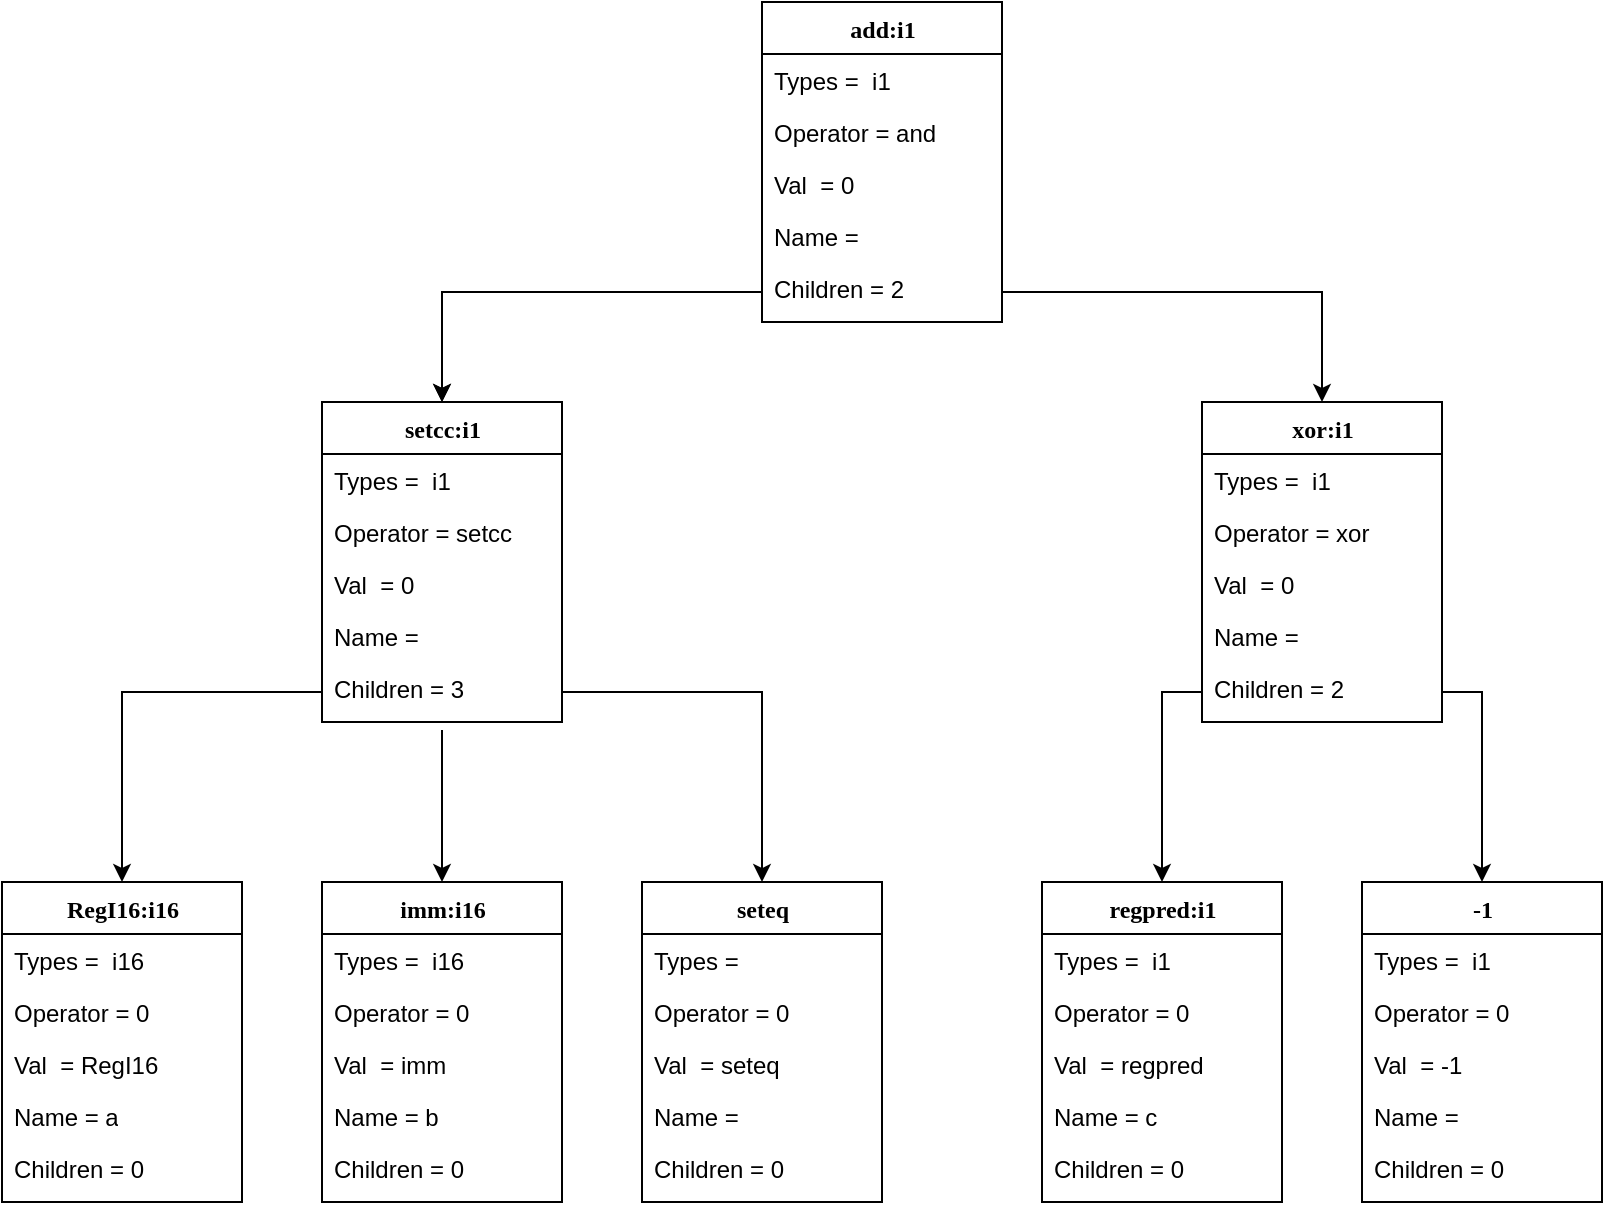 <mxfile version="16.2.7" type="github">
  <diagram name="Page-1" id="9f46799a-70d6-7492-0946-bef42562c5a5">
    <mxGraphModel dx="2062" dy="1164" grid="1" gridSize="10" guides="1" tooltips="1" connect="1" arrows="1" fold="1" page="1" pageScale="1" pageWidth="1100" pageHeight="850" background="none" math="0" shadow="0">
      <root>
        <mxCell id="0" />
        <mxCell id="1" parent="0" />
        <mxCell id="i4ThIHbuH4syl8p6AvQ6-4" value="add:i1" style="swimlane;html=1;fontStyle=1;align=center;verticalAlign=top;childLayout=stackLayout;horizontal=1;startSize=26;horizontalStack=0;resizeParent=1;resizeLast=0;collapsible=1;marginBottom=0;swimlaneFillColor=#ffffff;rounded=0;shadow=0;comic=0;labelBackgroundColor=none;strokeWidth=1;fillColor=none;fontFamily=Verdana;fontSize=12" vertex="1" parent="1">
          <mxGeometry x="460" y="80" width="120" height="160" as="geometry" />
        </mxCell>
        <mxCell id="i4ThIHbuH4syl8p6AvQ6-5" value="Types =&amp;nbsp; i1" style="text;html=1;strokeColor=none;fillColor=none;align=left;verticalAlign=top;spacingLeft=4;spacingRight=4;whiteSpace=wrap;overflow=hidden;rotatable=0;points=[[0,0.5],[1,0.5]];portConstraint=eastwest;" vertex="1" parent="i4ThIHbuH4syl8p6AvQ6-4">
          <mxGeometry y="26" width="120" height="26" as="geometry" />
        </mxCell>
        <mxCell id="i4ThIHbuH4syl8p6AvQ6-6" value="Operator = and" style="text;html=1;strokeColor=none;fillColor=none;align=left;verticalAlign=top;spacingLeft=4;spacingRight=4;whiteSpace=wrap;overflow=hidden;rotatable=0;points=[[0,0.5],[1,0.5]];portConstraint=eastwest;" vertex="1" parent="i4ThIHbuH4syl8p6AvQ6-4">
          <mxGeometry y="52" width="120" height="26" as="geometry" />
        </mxCell>
        <mxCell id="i4ThIHbuH4syl8p6AvQ6-7" value="Val&amp;nbsp; = 0" style="text;html=1;strokeColor=none;fillColor=none;align=left;verticalAlign=top;spacingLeft=4;spacingRight=4;whiteSpace=wrap;overflow=hidden;rotatable=0;points=[[0,0.5],[1,0.5]];portConstraint=eastwest;" vertex="1" parent="i4ThIHbuH4syl8p6AvQ6-4">
          <mxGeometry y="78" width="120" height="26" as="geometry" />
        </mxCell>
        <mxCell id="i4ThIHbuH4syl8p6AvQ6-8" value="Name =&amp;nbsp;" style="text;html=1;strokeColor=none;fillColor=none;align=left;verticalAlign=top;spacingLeft=4;spacingRight=4;whiteSpace=wrap;overflow=hidden;rotatable=0;points=[[0,0.5],[1,0.5]];portConstraint=eastwest;" vertex="1" parent="i4ThIHbuH4syl8p6AvQ6-4">
          <mxGeometry y="104" width="120" height="26" as="geometry" />
        </mxCell>
        <mxCell id="i4ThIHbuH4syl8p6AvQ6-9" value="Children = 2" style="text;html=1;strokeColor=none;fillColor=none;align=left;verticalAlign=top;spacingLeft=4;spacingRight=4;whiteSpace=wrap;overflow=hidden;rotatable=0;points=[[0,0.5],[1,0.5]];portConstraint=eastwest;" vertex="1" parent="i4ThIHbuH4syl8p6AvQ6-4">
          <mxGeometry y="130" width="120" height="30" as="geometry" />
        </mxCell>
        <mxCell id="i4ThIHbuH4syl8p6AvQ6-10" style="edgeStyle=orthogonalEdgeStyle;rounded=0;orthogonalLoop=1;jettySize=auto;html=1;exitX=1;exitY=0.5;exitDx=0;exitDy=0;" edge="1" parent="i4ThIHbuH4syl8p6AvQ6-4" source="i4ThIHbuH4syl8p6AvQ6-5" target="i4ThIHbuH4syl8p6AvQ6-5">
          <mxGeometry relative="1" as="geometry" />
        </mxCell>
        <mxCell id="i4ThIHbuH4syl8p6AvQ6-11" style="edgeStyle=orthogonalEdgeStyle;rounded=0;orthogonalLoop=1;jettySize=auto;html=1;exitX=1;exitY=0.5;exitDx=0;exitDy=0;" edge="1" parent="i4ThIHbuH4syl8p6AvQ6-4" source="i4ThIHbuH4syl8p6AvQ6-7" target="i4ThIHbuH4syl8p6AvQ6-7">
          <mxGeometry relative="1" as="geometry" />
        </mxCell>
        <mxCell id="i4ThIHbuH4syl8p6AvQ6-12" value="setcc:i1" style="swimlane;html=1;fontStyle=1;align=center;verticalAlign=top;childLayout=stackLayout;horizontal=1;startSize=26;horizontalStack=0;resizeParent=1;resizeLast=0;collapsible=1;marginBottom=0;swimlaneFillColor=#ffffff;rounded=0;shadow=0;comic=0;labelBackgroundColor=none;strokeWidth=1;fillColor=none;fontFamily=Verdana;fontSize=12" vertex="1" parent="1">
          <mxGeometry x="240" y="280" width="120" height="160" as="geometry" />
        </mxCell>
        <mxCell id="i4ThIHbuH4syl8p6AvQ6-13" value="Types =&amp;nbsp; i1" style="text;html=1;strokeColor=none;fillColor=none;align=left;verticalAlign=top;spacingLeft=4;spacingRight=4;whiteSpace=wrap;overflow=hidden;rotatable=0;points=[[0,0.5],[1,0.5]];portConstraint=eastwest;" vertex="1" parent="i4ThIHbuH4syl8p6AvQ6-12">
          <mxGeometry y="26" width="120" height="26" as="geometry" />
        </mxCell>
        <mxCell id="i4ThIHbuH4syl8p6AvQ6-14" value="Operator = setcc" style="text;html=1;strokeColor=none;fillColor=none;align=left;verticalAlign=top;spacingLeft=4;spacingRight=4;whiteSpace=wrap;overflow=hidden;rotatable=0;points=[[0,0.5],[1,0.5]];portConstraint=eastwest;" vertex="1" parent="i4ThIHbuH4syl8p6AvQ6-12">
          <mxGeometry y="52" width="120" height="26" as="geometry" />
        </mxCell>
        <mxCell id="i4ThIHbuH4syl8p6AvQ6-15" value="Val&amp;nbsp; = 0" style="text;html=1;strokeColor=none;fillColor=none;align=left;verticalAlign=top;spacingLeft=4;spacingRight=4;whiteSpace=wrap;overflow=hidden;rotatable=0;points=[[0,0.5],[1,0.5]];portConstraint=eastwest;" vertex="1" parent="i4ThIHbuH4syl8p6AvQ6-12">
          <mxGeometry y="78" width="120" height="26" as="geometry" />
        </mxCell>
        <mxCell id="i4ThIHbuH4syl8p6AvQ6-16" value="Name =&amp;nbsp;" style="text;html=1;strokeColor=none;fillColor=none;align=left;verticalAlign=top;spacingLeft=4;spacingRight=4;whiteSpace=wrap;overflow=hidden;rotatable=0;points=[[0,0.5],[1,0.5]];portConstraint=eastwest;" vertex="1" parent="i4ThIHbuH4syl8p6AvQ6-12">
          <mxGeometry y="104" width="120" height="26" as="geometry" />
        </mxCell>
        <mxCell id="i4ThIHbuH4syl8p6AvQ6-17" value="Children = 3" style="text;html=1;strokeColor=none;fillColor=none;align=left;verticalAlign=top;spacingLeft=4;spacingRight=4;whiteSpace=wrap;overflow=hidden;rotatable=0;points=[[0,0.5],[1,0.5]];portConstraint=eastwest;" vertex="1" parent="i4ThIHbuH4syl8p6AvQ6-12">
          <mxGeometry y="130" width="120" height="30" as="geometry" />
        </mxCell>
        <mxCell id="i4ThIHbuH4syl8p6AvQ6-18" style="edgeStyle=orthogonalEdgeStyle;rounded=0;orthogonalLoop=1;jettySize=auto;html=1;exitX=1;exitY=0.5;exitDx=0;exitDy=0;" edge="1" parent="i4ThIHbuH4syl8p6AvQ6-12" source="i4ThIHbuH4syl8p6AvQ6-13" target="i4ThIHbuH4syl8p6AvQ6-13">
          <mxGeometry relative="1" as="geometry" />
        </mxCell>
        <mxCell id="i4ThIHbuH4syl8p6AvQ6-19" style="edgeStyle=orthogonalEdgeStyle;rounded=0;orthogonalLoop=1;jettySize=auto;html=1;exitX=1;exitY=0.5;exitDx=0;exitDy=0;" edge="1" parent="i4ThIHbuH4syl8p6AvQ6-12" source="i4ThIHbuH4syl8p6AvQ6-15" target="i4ThIHbuH4syl8p6AvQ6-15">
          <mxGeometry relative="1" as="geometry" />
        </mxCell>
        <mxCell id="i4ThIHbuH4syl8p6AvQ6-20" value="xor:i1" style="swimlane;html=1;fontStyle=1;align=center;verticalAlign=top;childLayout=stackLayout;horizontal=1;startSize=26;horizontalStack=0;resizeParent=1;resizeLast=0;collapsible=1;marginBottom=0;swimlaneFillColor=#ffffff;rounded=0;shadow=0;comic=0;labelBackgroundColor=none;strokeWidth=1;fillColor=none;fontFamily=Verdana;fontSize=12" vertex="1" parent="1">
          <mxGeometry x="680" y="280" width="120" height="160" as="geometry" />
        </mxCell>
        <mxCell id="i4ThIHbuH4syl8p6AvQ6-21" value="Types =&amp;nbsp; i1" style="text;html=1;strokeColor=none;fillColor=none;align=left;verticalAlign=top;spacingLeft=4;spacingRight=4;whiteSpace=wrap;overflow=hidden;rotatable=0;points=[[0,0.5],[1,0.5]];portConstraint=eastwest;" vertex="1" parent="i4ThIHbuH4syl8p6AvQ6-20">
          <mxGeometry y="26" width="120" height="26" as="geometry" />
        </mxCell>
        <mxCell id="i4ThIHbuH4syl8p6AvQ6-22" value="Operator = xor" style="text;html=1;strokeColor=none;fillColor=none;align=left;verticalAlign=top;spacingLeft=4;spacingRight=4;whiteSpace=wrap;overflow=hidden;rotatable=0;points=[[0,0.5],[1,0.5]];portConstraint=eastwest;" vertex="1" parent="i4ThIHbuH4syl8p6AvQ6-20">
          <mxGeometry y="52" width="120" height="26" as="geometry" />
        </mxCell>
        <mxCell id="i4ThIHbuH4syl8p6AvQ6-23" value="Val&amp;nbsp; = 0" style="text;html=1;strokeColor=none;fillColor=none;align=left;verticalAlign=top;spacingLeft=4;spacingRight=4;whiteSpace=wrap;overflow=hidden;rotatable=0;points=[[0,0.5],[1,0.5]];portConstraint=eastwest;" vertex="1" parent="i4ThIHbuH4syl8p6AvQ6-20">
          <mxGeometry y="78" width="120" height="26" as="geometry" />
        </mxCell>
        <mxCell id="i4ThIHbuH4syl8p6AvQ6-24" value="Name =&amp;nbsp;" style="text;html=1;strokeColor=none;fillColor=none;align=left;verticalAlign=top;spacingLeft=4;spacingRight=4;whiteSpace=wrap;overflow=hidden;rotatable=0;points=[[0,0.5],[1,0.5]];portConstraint=eastwest;" vertex="1" parent="i4ThIHbuH4syl8p6AvQ6-20">
          <mxGeometry y="104" width="120" height="26" as="geometry" />
        </mxCell>
        <mxCell id="i4ThIHbuH4syl8p6AvQ6-25" value="Children = 2" style="text;html=1;strokeColor=none;fillColor=none;align=left;verticalAlign=top;spacingLeft=4;spacingRight=4;whiteSpace=wrap;overflow=hidden;rotatable=0;points=[[0,0.5],[1,0.5]];portConstraint=eastwest;" vertex="1" parent="i4ThIHbuH4syl8p6AvQ6-20">
          <mxGeometry y="130" width="120" height="30" as="geometry" />
        </mxCell>
        <mxCell id="i4ThIHbuH4syl8p6AvQ6-26" style="edgeStyle=orthogonalEdgeStyle;rounded=0;orthogonalLoop=1;jettySize=auto;html=1;exitX=1;exitY=0.5;exitDx=0;exitDy=0;" edge="1" parent="i4ThIHbuH4syl8p6AvQ6-20" source="i4ThIHbuH4syl8p6AvQ6-21" target="i4ThIHbuH4syl8p6AvQ6-21">
          <mxGeometry relative="1" as="geometry" />
        </mxCell>
        <mxCell id="i4ThIHbuH4syl8p6AvQ6-27" style="edgeStyle=orthogonalEdgeStyle;rounded=0;orthogonalLoop=1;jettySize=auto;html=1;exitX=1;exitY=0.5;exitDx=0;exitDy=0;" edge="1" parent="i4ThIHbuH4syl8p6AvQ6-20" source="i4ThIHbuH4syl8p6AvQ6-23" target="i4ThIHbuH4syl8p6AvQ6-23">
          <mxGeometry relative="1" as="geometry" />
        </mxCell>
        <mxCell id="i4ThIHbuH4syl8p6AvQ6-28" value="RegI16:i16" style="swimlane;html=1;fontStyle=1;align=center;verticalAlign=top;childLayout=stackLayout;horizontal=1;startSize=26;horizontalStack=0;resizeParent=1;resizeLast=0;collapsible=1;marginBottom=0;swimlaneFillColor=#ffffff;rounded=0;shadow=0;comic=0;labelBackgroundColor=none;strokeWidth=1;fillColor=none;fontFamily=Verdana;fontSize=12" vertex="1" parent="1">
          <mxGeometry x="80" y="520" width="120" height="160" as="geometry" />
        </mxCell>
        <mxCell id="i4ThIHbuH4syl8p6AvQ6-29" value="Types =&amp;nbsp; i16" style="text;html=1;strokeColor=none;fillColor=none;align=left;verticalAlign=top;spacingLeft=4;spacingRight=4;whiteSpace=wrap;overflow=hidden;rotatable=0;points=[[0,0.5],[1,0.5]];portConstraint=eastwest;" vertex="1" parent="i4ThIHbuH4syl8p6AvQ6-28">
          <mxGeometry y="26" width="120" height="26" as="geometry" />
        </mxCell>
        <mxCell id="i4ThIHbuH4syl8p6AvQ6-30" value="Operator = 0" style="text;html=1;strokeColor=none;fillColor=none;align=left;verticalAlign=top;spacingLeft=4;spacingRight=4;whiteSpace=wrap;overflow=hidden;rotatable=0;points=[[0,0.5],[1,0.5]];portConstraint=eastwest;" vertex="1" parent="i4ThIHbuH4syl8p6AvQ6-28">
          <mxGeometry y="52" width="120" height="26" as="geometry" />
        </mxCell>
        <mxCell id="i4ThIHbuH4syl8p6AvQ6-31" value="Val&amp;nbsp; = RegI16" style="text;html=1;strokeColor=none;fillColor=none;align=left;verticalAlign=top;spacingLeft=4;spacingRight=4;whiteSpace=wrap;overflow=hidden;rotatable=0;points=[[0,0.5],[1,0.5]];portConstraint=eastwest;" vertex="1" parent="i4ThIHbuH4syl8p6AvQ6-28">
          <mxGeometry y="78" width="120" height="26" as="geometry" />
        </mxCell>
        <mxCell id="i4ThIHbuH4syl8p6AvQ6-32" value="Name = a" style="text;html=1;strokeColor=none;fillColor=none;align=left;verticalAlign=top;spacingLeft=4;spacingRight=4;whiteSpace=wrap;overflow=hidden;rotatable=0;points=[[0,0.5],[1,0.5]];portConstraint=eastwest;" vertex="1" parent="i4ThIHbuH4syl8p6AvQ6-28">
          <mxGeometry y="104" width="120" height="26" as="geometry" />
        </mxCell>
        <mxCell id="i4ThIHbuH4syl8p6AvQ6-33" value="Children = 0" style="text;html=1;strokeColor=none;fillColor=none;align=left;verticalAlign=top;spacingLeft=4;spacingRight=4;whiteSpace=wrap;overflow=hidden;rotatable=0;points=[[0,0.5],[1,0.5]];portConstraint=eastwest;" vertex="1" parent="i4ThIHbuH4syl8p6AvQ6-28">
          <mxGeometry y="130" width="120" height="30" as="geometry" />
        </mxCell>
        <mxCell id="i4ThIHbuH4syl8p6AvQ6-34" style="edgeStyle=orthogonalEdgeStyle;rounded=0;orthogonalLoop=1;jettySize=auto;html=1;exitX=1;exitY=0.5;exitDx=0;exitDy=0;" edge="1" parent="i4ThIHbuH4syl8p6AvQ6-28" source="i4ThIHbuH4syl8p6AvQ6-29" target="i4ThIHbuH4syl8p6AvQ6-29">
          <mxGeometry relative="1" as="geometry" />
        </mxCell>
        <mxCell id="i4ThIHbuH4syl8p6AvQ6-35" style="edgeStyle=orthogonalEdgeStyle;rounded=0;orthogonalLoop=1;jettySize=auto;html=1;exitX=1;exitY=0.5;exitDx=0;exitDy=0;" edge="1" parent="i4ThIHbuH4syl8p6AvQ6-28" source="i4ThIHbuH4syl8p6AvQ6-31" target="i4ThIHbuH4syl8p6AvQ6-31">
          <mxGeometry relative="1" as="geometry" />
        </mxCell>
        <mxCell id="i4ThIHbuH4syl8p6AvQ6-44" value="-1" style="swimlane;html=1;fontStyle=1;align=center;verticalAlign=top;childLayout=stackLayout;horizontal=1;startSize=26;horizontalStack=0;resizeParent=1;resizeLast=0;collapsible=1;marginBottom=0;swimlaneFillColor=#ffffff;rounded=0;shadow=0;comic=0;labelBackgroundColor=none;strokeWidth=1;fillColor=none;fontFamily=Verdana;fontSize=12" vertex="1" parent="1">
          <mxGeometry x="760" y="520" width="120" height="160" as="geometry" />
        </mxCell>
        <mxCell id="i4ThIHbuH4syl8p6AvQ6-45" value="Types =&amp;nbsp; i1" style="text;html=1;strokeColor=none;fillColor=none;align=left;verticalAlign=top;spacingLeft=4;spacingRight=4;whiteSpace=wrap;overflow=hidden;rotatable=0;points=[[0,0.5],[1,0.5]];portConstraint=eastwest;" vertex="1" parent="i4ThIHbuH4syl8p6AvQ6-44">
          <mxGeometry y="26" width="120" height="26" as="geometry" />
        </mxCell>
        <mxCell id="i4ThIHbuH4syl8p6AvQ6-46" value="Operator = 0" style="text;html=1;strokeColor=none;fillColor=none;align=left;verticalAlign=top;spacingLeft=4;spacingRight=4;whiteSpace=wrap;overflow=hidden;rotatable=0;points=[[0,0.5],[1,0.5]];portConstraint=eastwest;" vertex="1" parent="i4ThIHbuH4syl8p6AvQ6-44">
          <mxGeometry y="52" width="120" height="26" as="geometry" />
        </mxCell>
        <mxCell id="i4ThIHbuH4syl8p6AvQ6-47" value="Val&amp;nbsp; = -1" style="text;html=1;strokeColor=none;fillColor=none;align=left;verticalAlign=top;spacingLeft=4;spacingRight=4;whiteSpace=wrap;overflow=hidden;rotatable=0;points=[[0,0.5],[1,0.5]];portConstraint=eastwest;" vertex="1" parent="i4ThIHbuH4syl8p6AvQ6-44">
          <mxGeometry y="78" width="120" height="26" as="geometry" />
        </mxCell>
        <mxCell id="i4ThIHbuH4syl8p6AvQ6-48" value="Name =&amp;nbsp;" style="text;html=1;strokeColor=none;fillColor=none;align=left;verticalAlign=top;spacingLeft=4;spacingRight=4;whiteSpace=wrap;overflow=hidden;rotatable=0;points=[[0,0.5],[1,0.5]];portConstraint=eastwest;" vertex="1" parent="i4ThIHbuH4syl8p6AvQ6-44">
          <mxGeometry y="104" width="120" height="26" as="geometry" />
        </mxCell>
        <mxCell id="i4ThIHbuH4syl8p6AvQ6-49" value="Children = 0" style="text;html=1;strokeColor=none;fillColor=none;align=left;verticalAlign=top;spacingLeft=4;spacingRight=4;whiteSpace=wrap;overflow=hidden;rotatable=0;points=[[0,0.5],[1,0.5]];portConstraint=eastwest;" vertex="1" parent="i4ThIHbuH4syl8p6AvQ6-44">
          <mxGeometry y="130" width="120" height="30" as="geometry" />
        </mxCell>
        <mxCell id="i4ThIHbuH4syl8p6AvQ6-50" style="edgeStyle=orthogonalEdgeStyle;rounded=0;orthogonalLoop=1;jettySize=auto;html=1;exitX=1;exitY=0.5;exitDx=0;exitDy=0;" edge="1" parent="i4ThIHbuH4syl8p6AvQ6-44" source="i4ThIHbuH4syl8p6AvQ6-45" target="i4ThIHbuH4syl8p6AvQ6-45">
          <mxGeometry relative="1" as="geometry" />
        </mxCell>
        <mxCell id="i4ThIHbuH4syl8p6AvQ6-51" style="edgeStyle=orthogonalEdgeStyle;rounded=0;orthogonalLoop=1;jettySize=auto;html=1;exitX=1;exitY=0.5;exitDx=0;exitDy=0;" edge="1" parent="i4ThIHbuH4syl8p6AvQ6-44" source="i4ThIHbuH4syl8p6AvQ6-47" target="i4ThIHbuH4syl8p6AvQ6-47">
          <mxGeometry relative="1" as="geometry" />
        </mxCell>
        <mxCell id="i4ThIHbuH4syl8p6AvQ6-52" value="regpred:i1" style="swimlane;html=1;fontStyle=1;align=center;verticalAlign=top;childLayout=stackLayout;horizontal=1;startSize=26;horizontalStack=0;resizeParent=1;resizeLast=0;collapsible=1;marginBottom=0;swimlaneFillColor=#ffffff;rounded=0;shadow=0;comic=0;labelBackgroundColor=none;strokeWidth=1;fillColor=none;fontFamily=Verdana;fontSize=12" vertex="1" parent="1">
          <mxGeometry x="600" y="520" width="120" height="160" as="geometry" />
        </mxCell>
        <mxCell id="i4ThIHbuH4syl8p6AvQ6-53" value="Types =&amp;nbsp; i1" style="text;html=1;strokeColor=none;fillColor=none;align=left;verticalAlign=top;spacingLeft=4;spacingRight=4;whiteSpace=wrap;overflow=hidden;rotatable=0;points=[[0,0.5],[1,0.5]];portConstraint=eastwest;" vertex="1" parent="i4ThIHbuH4syl8p6AvQ6-52">
          <mxGeometry y="26" width="120" height="26" as="geometry" />
        </mxCell>
        <mxCell id="i4ThIHbuH4syl8p6AvQ6-54" value="Operator = 0" style="text;html=1;strokeColor=none;fillColor=none;align=left;verticalAlign=top;spacingLeft=4;spacingRight=4;whiteSpace=wrap;overflow=hidden;rotatable=0;points=[[0,0.5],[1,0.5]];portConstraint=eastwest;" vertex="1" parent="i4ThIHbuH4syl8p6AvQ6-52">
          <mxGeometry y="52" width="120" height="26" as="geometry" />
        </mxCell>
        <mxCell id="i4ThIHbuH4syl8p6AvQ6-55" value="Val&amp;nbsp; = regpred" style="text;html=1;strokeColor=none;fillColor=none;align=left;verticalAlign=top;spacingLeft=4;spacingRight=4;whiteSpace=wrap;overflow=hidden;rotatable=0;points=[[0,0.5],[1,0.5]];portConstraint=eastwest;" vertex="1" parent="i4ThIHbuH4syl8p6AvQ6-52">
          <mxGeometry y="78" width="120" height="26" as="geometry" />
        </mxCell>
        <mxCell id="i4ThIHbuH4syl8p6AvQ6-56" value="Name = c" style="text;html=1;strokeColor=none;fillColor=none;align=left;verticalAlign=top;spacingLeft=4;spacingRight=4;whiteSpace=wrap;overflow=hidden;rotatable=0;points=[[0,0.5],[1,0.5]];portConstraint=eastwest;" vertex="1" parent="i4ThIHbuH4syl8p6AvQ6-52">
          <mxGeometry y="104" width="120" height="26" as="geometry" />
        </mxCell>
        <mxCell id="i4ThIHbuH4syl8p6AvQ6-57" value="Children = 0" style="text;html=1;strokeColor=none;fillColor=none;align=left;verticalAlign=top;spacingLeft=4;spacingRight=4;whiteSpace=wrap;overflow=hidden;rotatable=0;points=[[0,0.5],[1,0.5]];portConstraint=eastwest;" vertex="1" parent="i4ThIHbuH4syl8p6AvQ6-52">
          <mxGeometry y="130" width="120" height="30" as="geometry" />
        </mxCell>
        <mxCell id="i4ThIHbuH4syl8p6AvQ6-58" style="edgeStyle=orthogonalEdgeStyle;rounded=0;orthogonalLoop=1;jettySize=auto;html=1;exitX=1;exitY=0.5;exitDx=0;exitDy=0;" edge="1" parent="i4ThIHbuH4syl8p6AvQ6-52" source="i4ThIHbuH4syl8p6AvQ6-53" target="i4ThIHbuH4syl8p6AvQ6-53">
          <mxGeometry relative="1" as="geometry" />
        </mxCell>
        <mxCell id="i4ThIHbuH4syl8p6AvQ6-59" style="edgeStyle=orthogonalEdgeStyle;rounded=0;orthogonalLoop=1;jettySize=auto;html=1;exitX=1;exitY=0.5;exitDx=0;exitDy=0;" edge="1" parent="i4ThIHbuH4syl8p6AvQ6-52" source="i4ThIHbuH4syl8p6AvQ6-55" target="i4ThIHbuH4syl8p6AvQ6-55">
          <mxGeometry relative="1" as="geometry" />
        </mxCell>
        <mxCell id="i4ThIHbuH4syl8p6AvQ6-60" value="seteq" style="swimlane;html=1;fontStyle=1;align=center;verticalAlign=top;childLayout=stackLayout;horizontal=1;startSize=26;horizontalStack=0;resizeParent=1;resizeLast=0;collapsible=1;marginBottom=0;swimlaneFillColor=#ffffff;rounded=0;shadow=0;comic=0;labelBackgroundColor=none;strokeWidth=1;fillColor=none;fontFamily=Verdana;fontSize=12" vertex="1" parent="1">
          <mxGeometry x="400" y="520" width="120" height="160" as="geometry" />
        </mxCell>
        <mxCell id="i4ThIHbuH4syl8p6AvQ6-61" value="Types =&amp;nbsp;&amp;nbsp;" style="text;html=1;strokeColor=none;fillColor=none;align=left;verticalAlign=top;spacingLeft=4;spacingRight=4;whiteSpace=wrap;overflow=hidden;rotatable=0;points=[[0,0.5],[1,0.5]];portConstraint=eastwest;" vertex="1" parent="i4ThIHbuH4syl8p6AvQ6-60">
          <mxGeometry y="26" width="120" height="26" as="geometry" />
        </mxCell>
        <mxCell id="i4ThIHbuH4syl8p6AvQ6-62" value="Operator = 0" style="text;html=1;strokeColor=none;fillColor=none;align=left;verticalAlign=top;spacingLeft=4;spacingRight=4;whiteSpace=wrap;overflow=hidden;rotatable=0;points=[[0,0.5],[1,0.5]];portConstraint=eastwest;" vertex="1" parent="i4ThIHbuH4syl8p6AvQ6-60">
          <mxGeometry y="52" width="120" height="26" as="geometry" />
        </mxCell>
        <mxCell id="i4ThIHbuH4syl8p6AvQ6-63" value="Val&amp;nbsp; = seteq" style="text;html=1;strokeColor=none;fillColor=none;align=left;verticalAlign=top;spacingLeft=4;spacingRight=4;whiteSpace=wrap;overflow=hidden;rotatable=0;points=[[0,0.5],[1,0.5]];portConstraint=eastwest;" vertex="1" parent="i4ThIHbuH4syl8p6AvQ6-60">
          <mxGeometry y="78" width="120" height="26" as="geometry" />
        </mxCell>
        <mxCell id="i4ThIHbuH4syl8p6AvQ6-64" value="Name =&amp;nbsp;" style="text;html=1;strokeColor=none;fillColor=none;align=left;verticalAlign=top;spacingLeft=4;spacingRight=4;whiteSpace=wrap;overflow=hidden;rotatable=0;points=[[0,0.5],[1,0.5]];portConstraint=eastwest;" vertex="1" parent="i4ThIHbuH4syl8p6AvQ6-60">
          <mxGeometry y="104" width="120" height="26" as="geometry" />
        </mxCell>
        <mxCell id="i4ThIHbuH4syl8p6AvQ6-65" value="Children = 0" style="text;html=1;strokeColor=none;fillColor=none;align=left;verticalAlign=top;spacingLeft=4;spacingRight=4;whiteSpace=wrap;overflow=hidden;rotatable=0;points=[[0,0.5],[1,0.5]];portConstraint=eastwest;" vertex="1" parent="i4ThIHbuH4syl8p6AvQ6-60">
          <mxGeometry y="130" width="120" height="30" as="geometry" />
        </mxCell>
        <mxCell id="i4ThIHbuH4syl8p6AvQ6-66" style="edgeStyle=orthogonalEdgeStyle;rounded=0;orthogonalLoop=1;jettySize=auto;html=1;exitX=1;exitY=0.5;exitDx=0;exitDy=0;" edge="1" parent="i4ThIHbuH4syl8p6AvQ6-60" source="i4ThIHbuH4syl8p6AvQ6-61" target="i4ThIHbuH4syl8p6AvQ6-61">
          <mxGeometry relative="1" as="geometry" />
        </mxCell>
        <mxCell id="i4ThIHbuH4syl8p6AvQ6-67" style="edgeStyle=orthogonalEdgeStyle;rounded=0;orthogonalLoop=1;jettySize=auto;html=1;exitX=1;exitY=0.5;exitDx=0;exitDy=0;" edge="1" parent="i4ThIHbuH4syl8p6AvQ6-60" source="i4ThIHbuH4syl8p6AvQ6-63" target="i4ThIHbuH4syl8p6AvQ6-63">
          <mxGeometry relative="1" as="geometry" />
        </mxCell>
        <mxCell id="i4ThIHbuH4syl8p6AvQ6-68" value="imm:i16" style="swimlane;html=1;fontStyle=1;align=center;verticalAlign=top;childLayout=stackLayout;horizontal=1;startSize=26;horizontalStack=0;resizeParent=1;resizeLast=0;collapsible=1;marginBottom=0;swimlaneFillColor=#ffffff;rounded=0;shadow=0;comic=0;labelBackgroundColor=none;strokeWidth=1;fillColor=none;fontFamily=Verdana;fontSize=12" vertex="1" parent="1">
          <mxGeometry x="240" y="520" width="120" height="160" as="geometry" />
        </mxCell>
        <mxCell id="i4ThIHbuH4syl8p6AvQ6-69" value="Types =&amp;nbsp; i16" style="text;html=1;strokeColor=none;fillColor=none;align=left;verticalAlign=top;spacingLeft=4;spacingRight=4;whiteSpace=wrap;overflow=hidden;rotatable=0;points=[[0,0.5],[1,0.5]];portConstraint=eastwest;" vertex="1" parent="i4ThIHbuH4syl8p6AvQ6-68">
          <mxGeometry y="26" width="120" height="26" as="geometry" />
        </mxCell>
        <mxCell id="i4ThIHbuH4syl8p6AvQ6-70" value="Operator = 0" style="text;html=1;strokeColor=none;fillColor=none;align=left;verticalAlign=top;spacingLeft=4;spacingRight=4;whiteSpace=wrap;overflow=hidden;rotatable=0;points=[[0,0.5],[1,0.5]];portConstraint=eastwest;" vertex="1" parent="i4ThIHbuH4syl8p6AvQ6-68">
          <mxGeometry y="52" width="120" height="26" as="geometry" />
        </mxCell>
        <mxCell id="i4ThIHbuH4syl8p6AvQ6-71" value="Val&amp;nbsp; = imm" style="text;html=1;strokeColor=none;fillColor=none;align=left;verticalAlign=top;spacingLeft=4;spacingRight=4;whiteSpace=wrap;overflow=hidden;rotatable=0;points=[[0,0.5],[1,0.5]];portConstraint=eastwest;" vertex="1" parent="i4ThIHbuH4syl8p6AvQ6-68">
          <mxGeometry y="78" width="120" height="26" as="geometry" />
        </mxCell>
        <mxCell id="i4ThIHbuH4syl8p6AvQ6-72" value="Name = b" style="text;html=1;strokeColor=none;fillColor=none;align=left;verticalAlign=top;spacingLeft=4;spacingRight=4;whiteSpace=wrap;overflow=hidden;rotatable=0;points=[[0,0.5],[1,0.5]];portConstraint=eastwest;" vertex="1" parent="i4ThIHbuH4syl8p6AvQ6-68">
          <mxGeometry y="104" width="120" height="26" as="geometry" />
        </mxCell>
        <mxCell id="i4ThIHbuH4syl8p6AvQ6-73" value="Children = 0" style="text;html=1;strokeColor=none;fillColor=none;align=left;verticalAlign=top;spacingLeft=4;spacingRight=4;whiteSpace=wrap;overflow=hidden;rotatable=0;points=[[0,0.5],[1,0.5]];portConstraint=eastwest;" vertex="1" parent="i4ThIHbuH4syl8p6AvQ6-68">
          <mxGeometry y="130" width="120" height="30" as="geometry" />
        </mxCell>
        <mxCell id="i4ThIHbuH4syl8p6AvQ6-74" style="edgeStyle=orthogonalEdgeStyle;rounded=0;orthogonalLoop=1;jettySize=auto;html=1;exitX=1;exitY=0.5;exitDx=0;exitDy=0;" edge="1" parent="i4ThIHbuH4syl8p6AvQ6-68" source="i4ThIHbuH4syl8p6AvQ6-69" target="i4ThIHbuH4syl8p6AvQ6-69">
          <mxGeometry relative="1" as="geometry" />
        </mxCell>
        <mxCell id="i4ThIHbuH4syl8p6AvQ6-75" style="edgeStyle=orthogonalEdgeStyle;rounded=0;orthogonalLoop=1;jettySize=auto;html=1;exitX=1;exitY=0.5;exitDx=0;exitDy=0;" edge="1" parent="i4ThIHbuH4syl8p6AvQ6-68" source="i4ThIHbuH4syl8p6AvQ6-71" target="i4ThIHbuH4syl8p6AvQ6-71">
          <mxGeometry relative="1" as="geometry" />
        </mxCell>
        <mxCell id="i4ThIHbuH4syl8p6AvQ6-77" value="" style="edgeStyle=elbowEdgeStyle;elbow=horizontal;endArrow=classic;html=1;rounded=0;entryX=0.5;entryY=0;entryDx=0;entryDy=0;" edge="1" parent="1" source="i4ThIHbuH4syl8p6AvQ6-9" target="i4ThIHbuH4syl8p6AvQ6-12">
          <mxGeometry width="50" height="50" relative="1" as="geometry">
            <mxPoint x="510" y="320" as="sourcePoint" />
            <mxPoint x="560" y="270" as="targetPoint" />
            <Array as="points">
              <mxPoint x="300" y="260" />
            </Array>
          </mxGeometry>
        </mxCell>
        <mxCell id="i4ThIHbuH4syl8p6AvQ6-78" value="" style="edgeStyle=elbowEdgeStyle;elbow=horizontal;endArrow=classic;html=1;rounded=0;entryX=0.5;entryY=0;entryDx=0;entryDy=0;" edge="1" parent="1">
          <mxGeometry width="50" height="50" relative="1" as="geometry">
            <mxPoint x="460" y="225" as="sourcePoint" />
            <mxPoint x="300" y="280" as="targetPoint" />
            <Array as="points">
              <mxPoint x="300" y="260" />
            </Array>
          </mxGeometry>
        </mxCell>
        <mxCell id="i4ThIHbuH4syl8p6AvQ6-81" value="" style="edgeStyle=elbowEdgeStyle;elbow=horizontal;endArrow=classic;html=1;rounded=0;entryX=0.5;entryY=0;entryDx=0;entryDy=0;exitX=1;exitY=0.5;exitDx=0;exitDy=0;" edge="1" parent="1" source="i4ThIHbuH4syl8p6AvQ6-25">
          <mxGeometry width="50" height="50" relative="1" as="geometry">
            <mxPoint x="980" y="465" as="sourcePoint" />
            <mxPoint x="820" y="520" as="targetPoint" />
            <Array as="points">
              <mxPoint x="820" y="500" />
            </Array>
          </mxGeometry>
        </mxCell>
        <mxCell id="i4ThIHbuH4syl8p6AvQ6-82" value="" style="edgeStyle=elbowEdgeStyle;elbow=horizontal;endArrow=classic;html=1;rounded=0;entryX=0.5;entryY=0;entryDx=0;entryDy=0;exitX=0;exitY=0.5;exitDx=0;exitDy=0;" edge="1" parent="1" source="i4ThIHbuH4syl8p6AvQ6-25">
          <mxGeometry width="50" height="50" relative="1" as="geometry">
            <mxPoint x="820" y="465" as="sourcePoint" />
            <mxPoint x="660" y="520" as="targetPoint" />
            <Array as="points">
              <mxPoint x="660" y="500" />
            </Array>
          </mxGeometry>
        </mxCell>
        <mxCell id="i4ThIHbuH4syl8p6AvQ6-83" value="" style="edgeStyle=elbowEdgeStyle;elbow=horizontal;endArrow=classic;html=1;rounded=0;entryX=0.5;entryY=0;entryDx=0;entryDy=0;exitX=1;exitY=0.5;exitDx=0;exitDy=0;" edge="1" parent="1" source="i4ThIHbuH4syl8p6AvQ6-17">
          <mxGeometry width="50" height="50" relative="1" as="geometry">
            <mxPoint x="620" y="465" as="sourcePoint" />
            <mxPoint x="460" y="520" as="targetPoint" />
            <Array as="points">
              <mxPoint x="460" y="500" />
            </Array>
          </mxGeometry>
        </mxCell>
        <mxCell id="i4ThIHbuH4syl8p6AvQ6-84" value="" style="edgeStyle=elbowEdgeStyle;elbow=horizontal;endArrow=classic;html=1;rounded=0;entryX=0.5;entryY=0;entryDx=0;entryDy=0;exitX=0.5;exitY=1.133;exitDx=0;exitDy=0;exitPerimeter=0;" edge="1" parent="1" source="i4ThIHbuH4syl8p6AvQ6-17">
          <mxGeometry width="50" height="50" relative="1" as="geometry">
            <mxPoint x="460" y="465" as="sourcePoint" />
            <mxPoint x="300" y="520" as="targetPoint" />
            <Array as="points">
              <mxPoint x="300" y="500" />
            </Array>
          </mxGeometry>
        </mxCell>
        <mxCell id="i4ThIHbuH4syl8p6AvQ6-85" value="" style="edgeStyle=elbowEdgeStyle;elbow=horizontal;endArrow=classic;html=1;rounded=0;entryX=0.5;entryY=0;entryDx=0;entryDy=0;exitX=0;exitY=0.5;exitDx=0;exitDy=0;" edge="1" parent="1" source="i4ThIHbuH4syl8p6AvQ6-17">
          <mxGeometry width="50" height="50" relative="1" as="geometry">
            <mxPoint x="300" y="465" as="sourcePoint" />
            <mxPoint x="140" y="520" as="targetPoint" />
            <Array as="points">
              <mxPoint x="140" y="500" />
            </Array>
          </mxGeometry>
        </mxCell>
        <mxCell id="i4ThIHbuH4syl8p6AvQ6-86" value="" style="edgeStyle=elbowEdgeStyle;elbow=horizontal;endArrow=classic;html=1;rounded=0;entryX=0.5;entryY=0;entryDx=0;entryDy=0;" edge="1" parent="1" source="i4ThIHbuH4syl8p6AvQ6-9" target="i4ThIHbuH4syl8p6AvQ6-20">
          <mxGeometry width="50" height="50" relative="1" as="geometry">
            <mxPoint x="540" y="305" as="sourcePoint" />
            <mxPoint x="380" y="360" as="targetPoint" />
            <Array as="points">
              <mxPoint x="740" y="225" />
            </Array>
          </mxGeometry>
        </mxCell>
      </root>
    </mxGraphModel>
  </diagram>
</mxfile>
